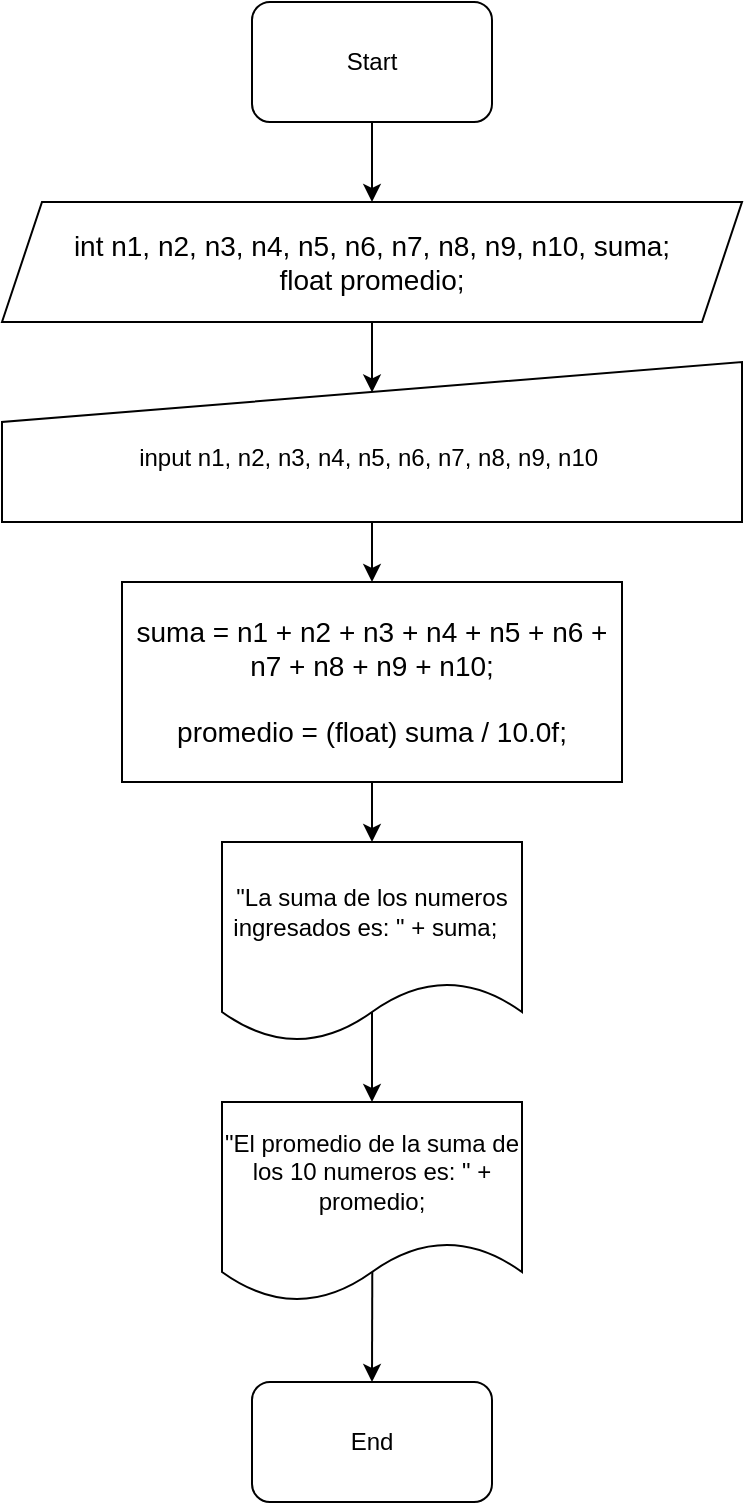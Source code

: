 <mxfile>
    <diagram id="2TVHOPQEHtUD6JP54UZ2" name="Page-1">
        <mxGraphModel dx="1239" dy="645" grid="1" gridSize="10" guides="1" tooltips="1" connect="1" arrows="1" fold="1" page="1" pageScale="1" pageWidth="850" pageHeight="1100" math="0" shadow="0">
            <root>
                <mxCell id="0"/>
                <mxCell id="1" parent="0"/>
                <mxCell id="6" style="edgeStyle=none;html=1;entryX=0.5;entryY=0;entryDx=0;entryDy=0;" parent="1" source="2" target="3" edge="1">
                    <mxGeometry relative="1" as="geometry"/>
                </mxCell>
                <mxCell id="2" value="Start" style="rounded=1;whiteSpace=wrap;html=1;" parent="1" vertex="1">
                    <mxGeometry x="365" y="30" width="120" height="60" as="geometry"/>
                </mxCell>
                <mxCell id="8" value="" style="edgeStyle=none;html=1;entryX=0.5;entryY=0.19;entryDx=0;entryDy=0;entryPerimeter=0;" parent="1" source="3" target="9" edge="1">
                    <mxGeometry relative="1" as="geometry">
                        <mxPoint x="425" y="220" as="targetPoint"/>
                    </mxGeometry>
                </mxCell>
                <mxCell id="3" value="int n1, n2, n3, n4, n5, n6, n7, n8, n9, n10, suma;&lt;div&gt;float promedio;&lt;/div&gt;" style="shape=parallelogram;perimeter=parallelogramPerimeter;whiteSpace=wrap;html=1;fixedSize=1;fontSize=14;" parent="1" vertex="1">
                    <mxGeometry x="240" y="130" width="370" height="60" as="geometry"/>
                </mxCell>
                <mxCell id="15" value="" style="edgeStyle=none;html=1;" parent="1" source="9" edge="1">
                    <mxGeometry relative="1" as="geometry">
                        <mxPoint x="425" y="320" as="targetPoint"/>
                    </mxGeometry>
                </mxCell>
                <mxCell id="9" value="&lt;div&gt;&lt;br&gt;&lt;/div&gt;input n1, n2, n3, n4, n5, n6, n7, n8, n9, n10&amp;nbsp;" style="shape=manualInput;whiteSpace=wrap;html=1;" parent="1" vertex="1">
                    <mxGeometry x="240" y="210" width="370" height="80" as="geometry"/>
                </mxCell>
                <mxCell id="18" style="edgeStyle=none;html=1;entryX=0.5;entryY=0;entryDx=0;entryDy=0;" parent="1" source="16" target="17" edge="1">
                    <mxGeometry relative="1" as="geometry"/>
                </mxCell>
                <mxCell id="16" value="suma = n1 + n2 + n3 + n4 + n5 + n6 + n7 + n8 + n9 + n10;&lt;div&gt;&lt;font color=&quot;#000000&quot;&gt;&lt;br&gt;&lt;/font&gt;&lt;div&gt;promedio = (float) suma / 10.0f;&lt;/div&gt;&lt;/div&gt;" style="rounded=0;whiteSpace=wrap;html=1;fontSize=14;" parent="1" vertex="1">
                    <mxGeometry x="300" y="320" width="250" height="100" as="geometry"/>
                </mxCell>
                <mxCell id="20" value="" style="edgeStyle=none;html=1;" parent="1" target="19" edge="1">
                    <mxGeometry relative="1" as="geometry">
                        <mxPoint x="425" y="530" as="sourcePoint"/>
                    </mxGeometry>
                </mxCell>
                <mxCell id="17" value="&quot;La suma de los numeros ingresados es: &quot; + suma;&amp;nbsp;&amp;nbsp;" style="shape=document;whiteSpace=wrap;html=1;boundedLbl=1;" parent="1" vertex="1">
                    <mxGeometry x="350" y="450" width="150" height="100" as="geometry"/>
                </mxCell>
                <mxCell id="23" style="edgeStyle=none;html=1;entryX=0.5;entryY=0;entryDx=0;entryDy=0;exitX=0.501;exitY=0.837;exitDx=0;exitDy=0;exitPerimeter=0;" parent="1" source="19" target="22" edge="1">
                    <mxGeometry relative="1" as="geometry"/>
                </mxCell>
                <mxCell id="19" value="&quot;El promedio de la suma de los 10 numeros es: &quot; + promedio;" style="shape=document;whiteSpace=wrap;html=1;boundedLbl=1;" parent="1" vertex="1">
                    <mxGeometry x="350" y="580" width="150" height="100" as="geometry"/>
                </mxCell>
                <mxCell id="22" value="End" style="rounded=1;whiteSpace=wrap;html=1;" parent="1" vertex="1">
                    <mxGeometry x="365" y="720" width="120" height="60" as="geometry"/>
                </mxCell>
            </root>
        </mxGraphModel>
    </diagram>
</mxfile>